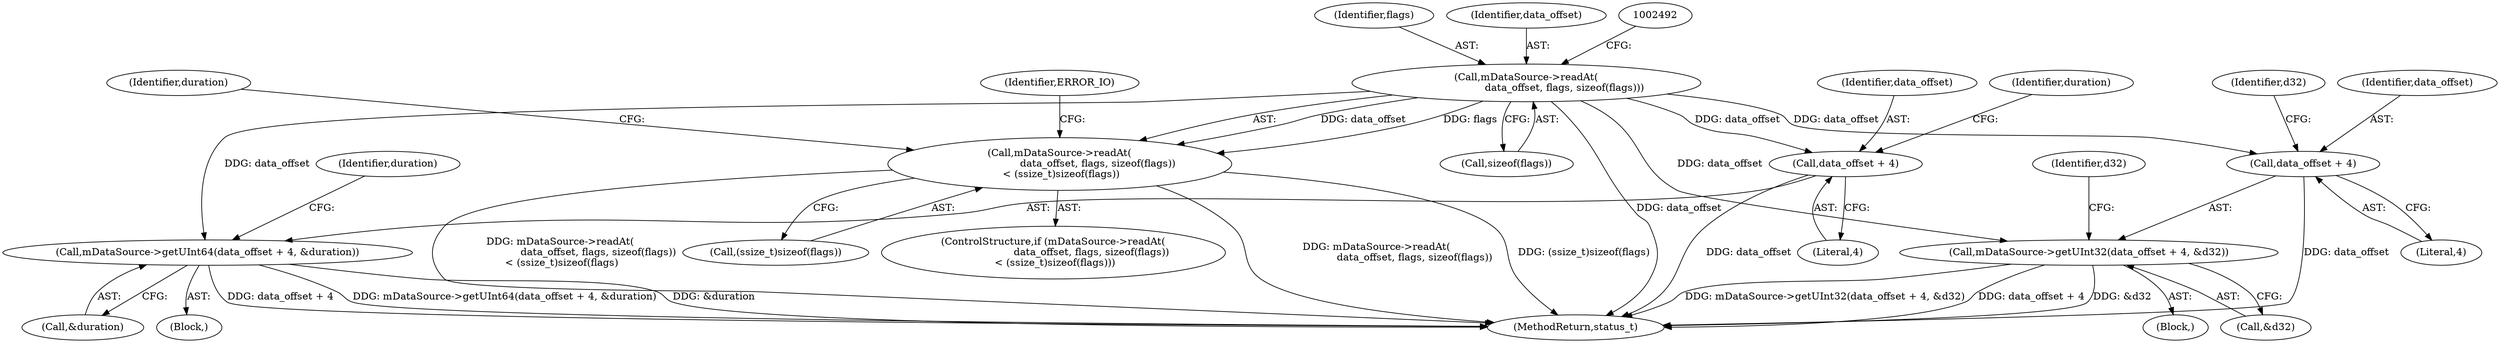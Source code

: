 digraph "0_Android_6fe85f7e15203e48df2cc3e8e1c4bc6ad49dc968@API" {
"1002486" [label="(Call,mDataSource->readAt(\n                        data_offset, flags, sizeof(flags)))"];
"1002485" [label="(Call,mDataSource->readAt(\n                        data_offset, flags, sizeof(flags))\n < (ssize_t)sizeof(flags))"];
"1002516" [label="(Call,mDataSource->getUInt64(data_offset + 4, &duration))"];
"1002517" [label="(Call,data_offset + 4)"];
"1002539" [label="(Call,mDataSource->getUInt32(data_offset + 4, &d32))"];
"1002540" [label="(Call,data_offset + 4)"];
"1002520" [label="(Call,&duration)"];
"1002518" [label="(Identifier,data_offset)"];
"1002543" [label="(Call,&d32)"];
"1002486" [label="(Call,mDataSource->readAt(\n                        data_offset, flags, sizeof(flags)))"];
"1002931" [label="(MethodReturn,status_t)"];
"1002488" [label="(Identifier,flags)"];
"1002524" [label="(Identifier,duration)"];
"1002519" [label="(Literal,4)"];
"1002521" [label="(Identifier,duration)"];
"1002537" [label="(Block,)"];
"1002489" [label="(Call,sizeof(flags))"];
"1002491" [label="(Call,(ssize_t)sizeof(flags))"];
"1002487" [label="(Identifier,data_offset)"];
"1002497" [label="(Identifier,ERROR_IO)"];
"1002544" [label="(Identifier,d32)"];
"1002542" [label="(Literal,4)"];
"1002500" [label="(Identifier,duration)"];
"1002547" [label="(Identifier,d32)"];
"1002508" [label="(Block,)"];
"1002540" [label="(Call,data_offset + 4)"];
"1002484" [label="(ControlStructure,if (mDataSource->readAt(\n                        data_offset, flags, sizeof(flags))\n < (ssize_t)sizeof(flags)))"];
"1002485" [label="(Call,mDataSource->readAt(\n                        data_offset, flags, sizeof(flags))\n < (ssize_t)sizeof(flags))"];
"1002539" [label="(Call,mDataSource->getUInt32(data_offset + 4, &d32))"];
"1002517" [label="(Call,data_offset + 4)"];
"1002516" [label="(Call,mDataSource->getUInt64(data_offset + 4, &duration))"];
"1002541" [label="(Identifier,data_offset)"];
"1002486" -> "1002485"  [label="AST: "];
"1002486" -> "1002489"  [label="CFG: "];
"1002487" -> "1002486"  [label="AST: "];
"1002488" -> "1002486"  [label="AST: "];
"1002489" -> "1002486"  [label="AST: "];
"1002492" -> "1002486"  [label="CFG: "];
"1002486" -> "1002931"  [label="DDG: data_offset"];
"1002486" -> "1002485"  [label="DDG: data_offset"];
"1002486" -> "1002485"  [label="DDG: flags"];
"1002486" -> "1002516"  [label="DDG: data_offset"];
"1002486" -> "1002517"  [label="DDG: data_offset"];
"1002486" -> "1002539"  [label="DDG: data_offset"];
"1002486" -> "1002540"  [label="DDG: data_offset"];
"1002485" -> "1002484"  [label="AST: "];
"1002485" -> "1002491"  [label="CFG: "];
"1002491" -> "1002485"  [label="AST: "];
"1002497" -> "1002485"  [label="CFG: "];
"1002500" -> "1002485"  [label="CFG: "];
"1002485" -> "1002931"  [label="DDG: mDataSource->readAt(\n                        data_offset, flags, sizeof(flags))\n < (ssize_t)sizeof(flags)"];
"1002485" -> "1002931"  [label="DDG: mDataSource->readAt(\n                        data_offset, flags, sizeof(flags))"];
"1002485" -> "1002931"  [label="DDG: (ssize_t)sizeof(flags)"];
"1002516" -> "1002508"  [label="AST: "];
"1002516" -> "1002520"  [label="CFG: "];
"1002517" -> "1002516"  [label="AST: "];
"1002520" -> "1002516"  [label="AST: "];
"1002524" -> "1002516"  [label="CFG: "];
"1002516" -> "1002931"  [label="DDG: mDataSource->getUInt64(data_offset + 4, &duration)"];
"1002516" -> "1002931"  [label="DDG: &duration"];
"1002516" -> "1002931"  [label="DDG: data_offset + 4"];
"1002517" -> "1002519"  [label="CFG: "];
"1002518" -> "1002517"  [label="AST: "];
"1002519" -> "1002517"  [label="AST: "];
"1002521" -> "1002517"  [label="CFG: "];
"1002517" -> "1002931"  [label="DDG: data_offset"];
"1002539" -> "1002537"  [label="AST: "];
"1002539" -> "1002543"  [label="CFG: "];
"1002540" -> "1002539"  [label="AST: "];
"1002543" -> "1002539"  [label="AST: "];
"1002547" -> "1002539"  [label="CFG: "];
"1002539" -> "1002931"  [label="DDG: &d32"];
"1002539" -> "1002931"  [label="DDG: mDataSource->getUInt32(data_offset + 4, &d32)"];
"1002539" -> "1002931"  [label="DDG: data_offset + 4"];
"1002540" -> "1002542"  [label="CFG: "];
"1002541" -> "1002540"  [label="AST: "];
"1002542" -> "1002540"  [label="AST: "];
"1002544" -> "1002540"  [label="CFG: "];
"1002540" -> "1002931"  [label="DDG: data_offset"];
}
